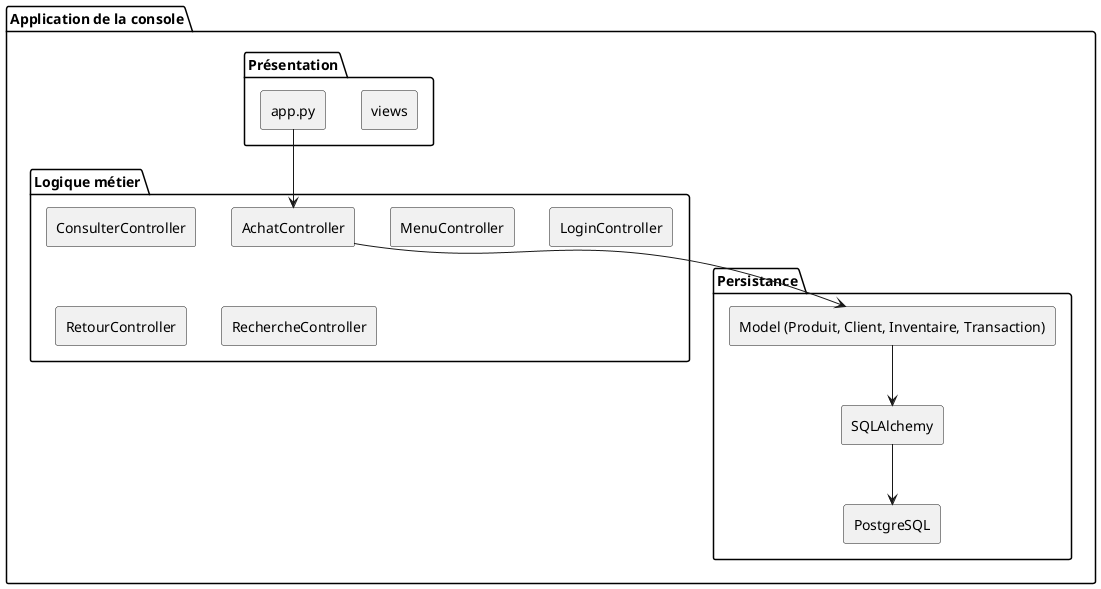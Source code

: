 @startuml
skinparam componentStyle rectangle

package "Application de la console" {

  package "Présentation" {
    component "views"
    component "app.py"
  }

  package "Logique métier" {
    component "AchatController"
    component "ConsulterController"
    component "MenuController"
    component "LoginController"
    component "RetourController"
    component "RechercheController"
  }

  package "Persistance" {
    component "SQLAlchemy"
    component "PostgreSQL"
    component "Model (Produit, Client, Inventaire, Transaction)"
  }

  "app.py" --> "AchatController"
  "AchatController" --> "Model (Produit, Client, Inventaire, Transaction)"
  "Model (Produit, Client, Inventaire, Transaction)" --> "SQLAlchemy"
  "SQLAlchemy" --> "PostgreSQL"
}

@enduml

